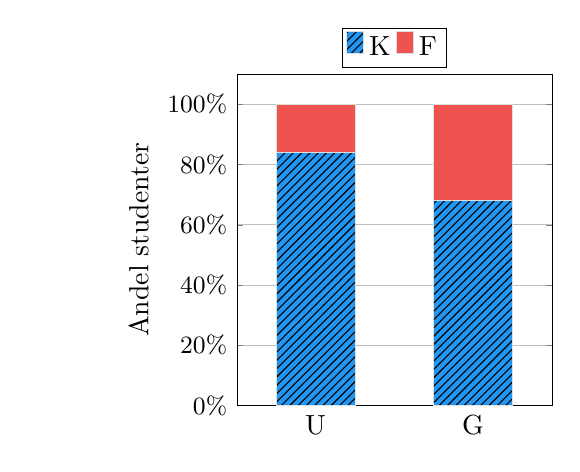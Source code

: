 \definecolor{klight_green_200}{RGB}{197, 225, 165}
\definecolor{klight_green_300}{RGB}{174, 213, 129}
\definecolor{klight_green_400}{RGB}{156, 204, 101}
\definecolor{klight_green_500}{RGB}{139, 195, 74}
\definecolor{kred_400}{RGB}{239, 83, 80}
\definecolor{kyellow_400}{RGB}{255, 238, 88}
\definecolor{kgreen_300}{RGB}{129, 199, 132}
\definecolor{kgreen_500}{RGB}{76, 175, 80}
\definecolor{kgrey}{RGB}{222,222,222}
\definecolor{kblue_500}{RGB}{33, 150, 243}

% \pgfplotstableread[row sep=\\,col sep=&]{
%     interval & correct & false \\
%     Godkända     & 68  & 32 \\
%     Underkända     & 84 & 16  \\
%     }\mydata

\begin{tikzpicture}[x=1.5cm, y=1.5cm, >=stealth, scale=0.5]
    \begin{axis}[
            ybar stacked,
            x=4cm,
            enlarge x limits={abs=2cm},
            %enlarge y limits={abs=0.5cm},
            bar width=2cm,
            width=16cm,
            height=10cm,
            legend style={at={(0.5, 1.14)},
                anchor=north,legend columns=-1},
            legend image post style={scale=2},
            symbolic x coords={U, G},
            xtick=data,
            major x tick style = transparent,
            ymajorgrids = true,
            %nodes near coords={\pgfmathprintnumber[fixed,fixed zerofill,precision=0]{\pgfplotspointmeta}\,\%},
            nodes near coords align={},
            yticklabel={\small \pgfmathparse{\tick}\pgfmathprintnumber{\pgfmathresult}\%},
            ymin=0,ymax=110,
            ylabel={Andel studenter},
            %ticklabel style = {font=\tiny},
            nodes={scale=2, transform shape}  % increase size of everything
        ]
        \addplot [fill=kblue_500!100,draw=kgrey!100, postaction={pattern=north east lines}] coordinates {(G, 68) (U, 84)};  % Korrekt klassificerade
        \addplot [fill=kred_400!100,draw=kgrey!100] coordinates {(G, 32) (U, 16)};                    % Felaktigt klassificerade
        \legend{K, F}
    \end{axis}
\end{tikzpicture}